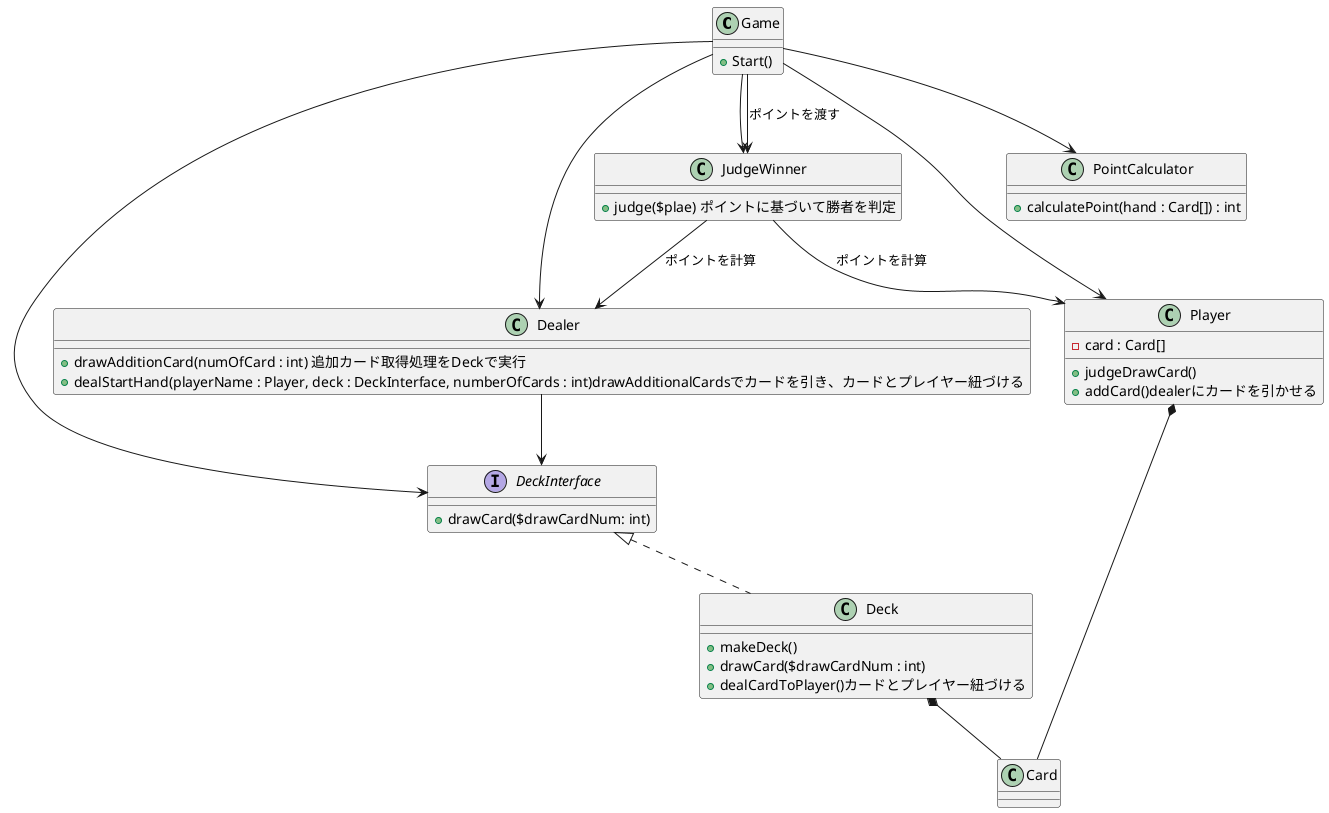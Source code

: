 @startuml

class Game{
  +Start()
}

class Dealer {
  +drawAdditionCard(numOfCard : int) 追加カード取得処理をDeckで実行
  +dealStartHand(playerName : Player, deck : DeckInterface, numberOfCards : int)drawAdditionalCardsでカードを引き、カードとプレイヤー紐づける
}

interface DeckInterface {
  +drawCard($drawCardNum: int)
}

class Deck {
  +makeDeck()
  +drawCard($drawCardNum : int)
  +dealCardToPlayer()カードとプレイヤー紐づける
}

class Card {
}

class Player {
  -card : Card[]
  +judgeDrawCard()
  +addCard()dealerにカードを引かせる
}

class PointCalculator {
  +calculatePoint(hand : Card[]) : int
}

class JudgeWinner {
  +judge($plae) ポイントに基づいて勝者を判定
}


Game --> DeckInterface
Game --> Dealer
Game --> Player
Game --> JudgeWinner
Game --> PointCalculator
Game --> JudgeWinner : ポイントを渡す
Dealer --> DeckInterface
DeckInterface <|.. Deck
Deck *-- Card
Player *-- Card
JudgeWinner --> Dealer : ポイントを計算
JudgeWinner --> Player : ポイントを計算

@enduml
